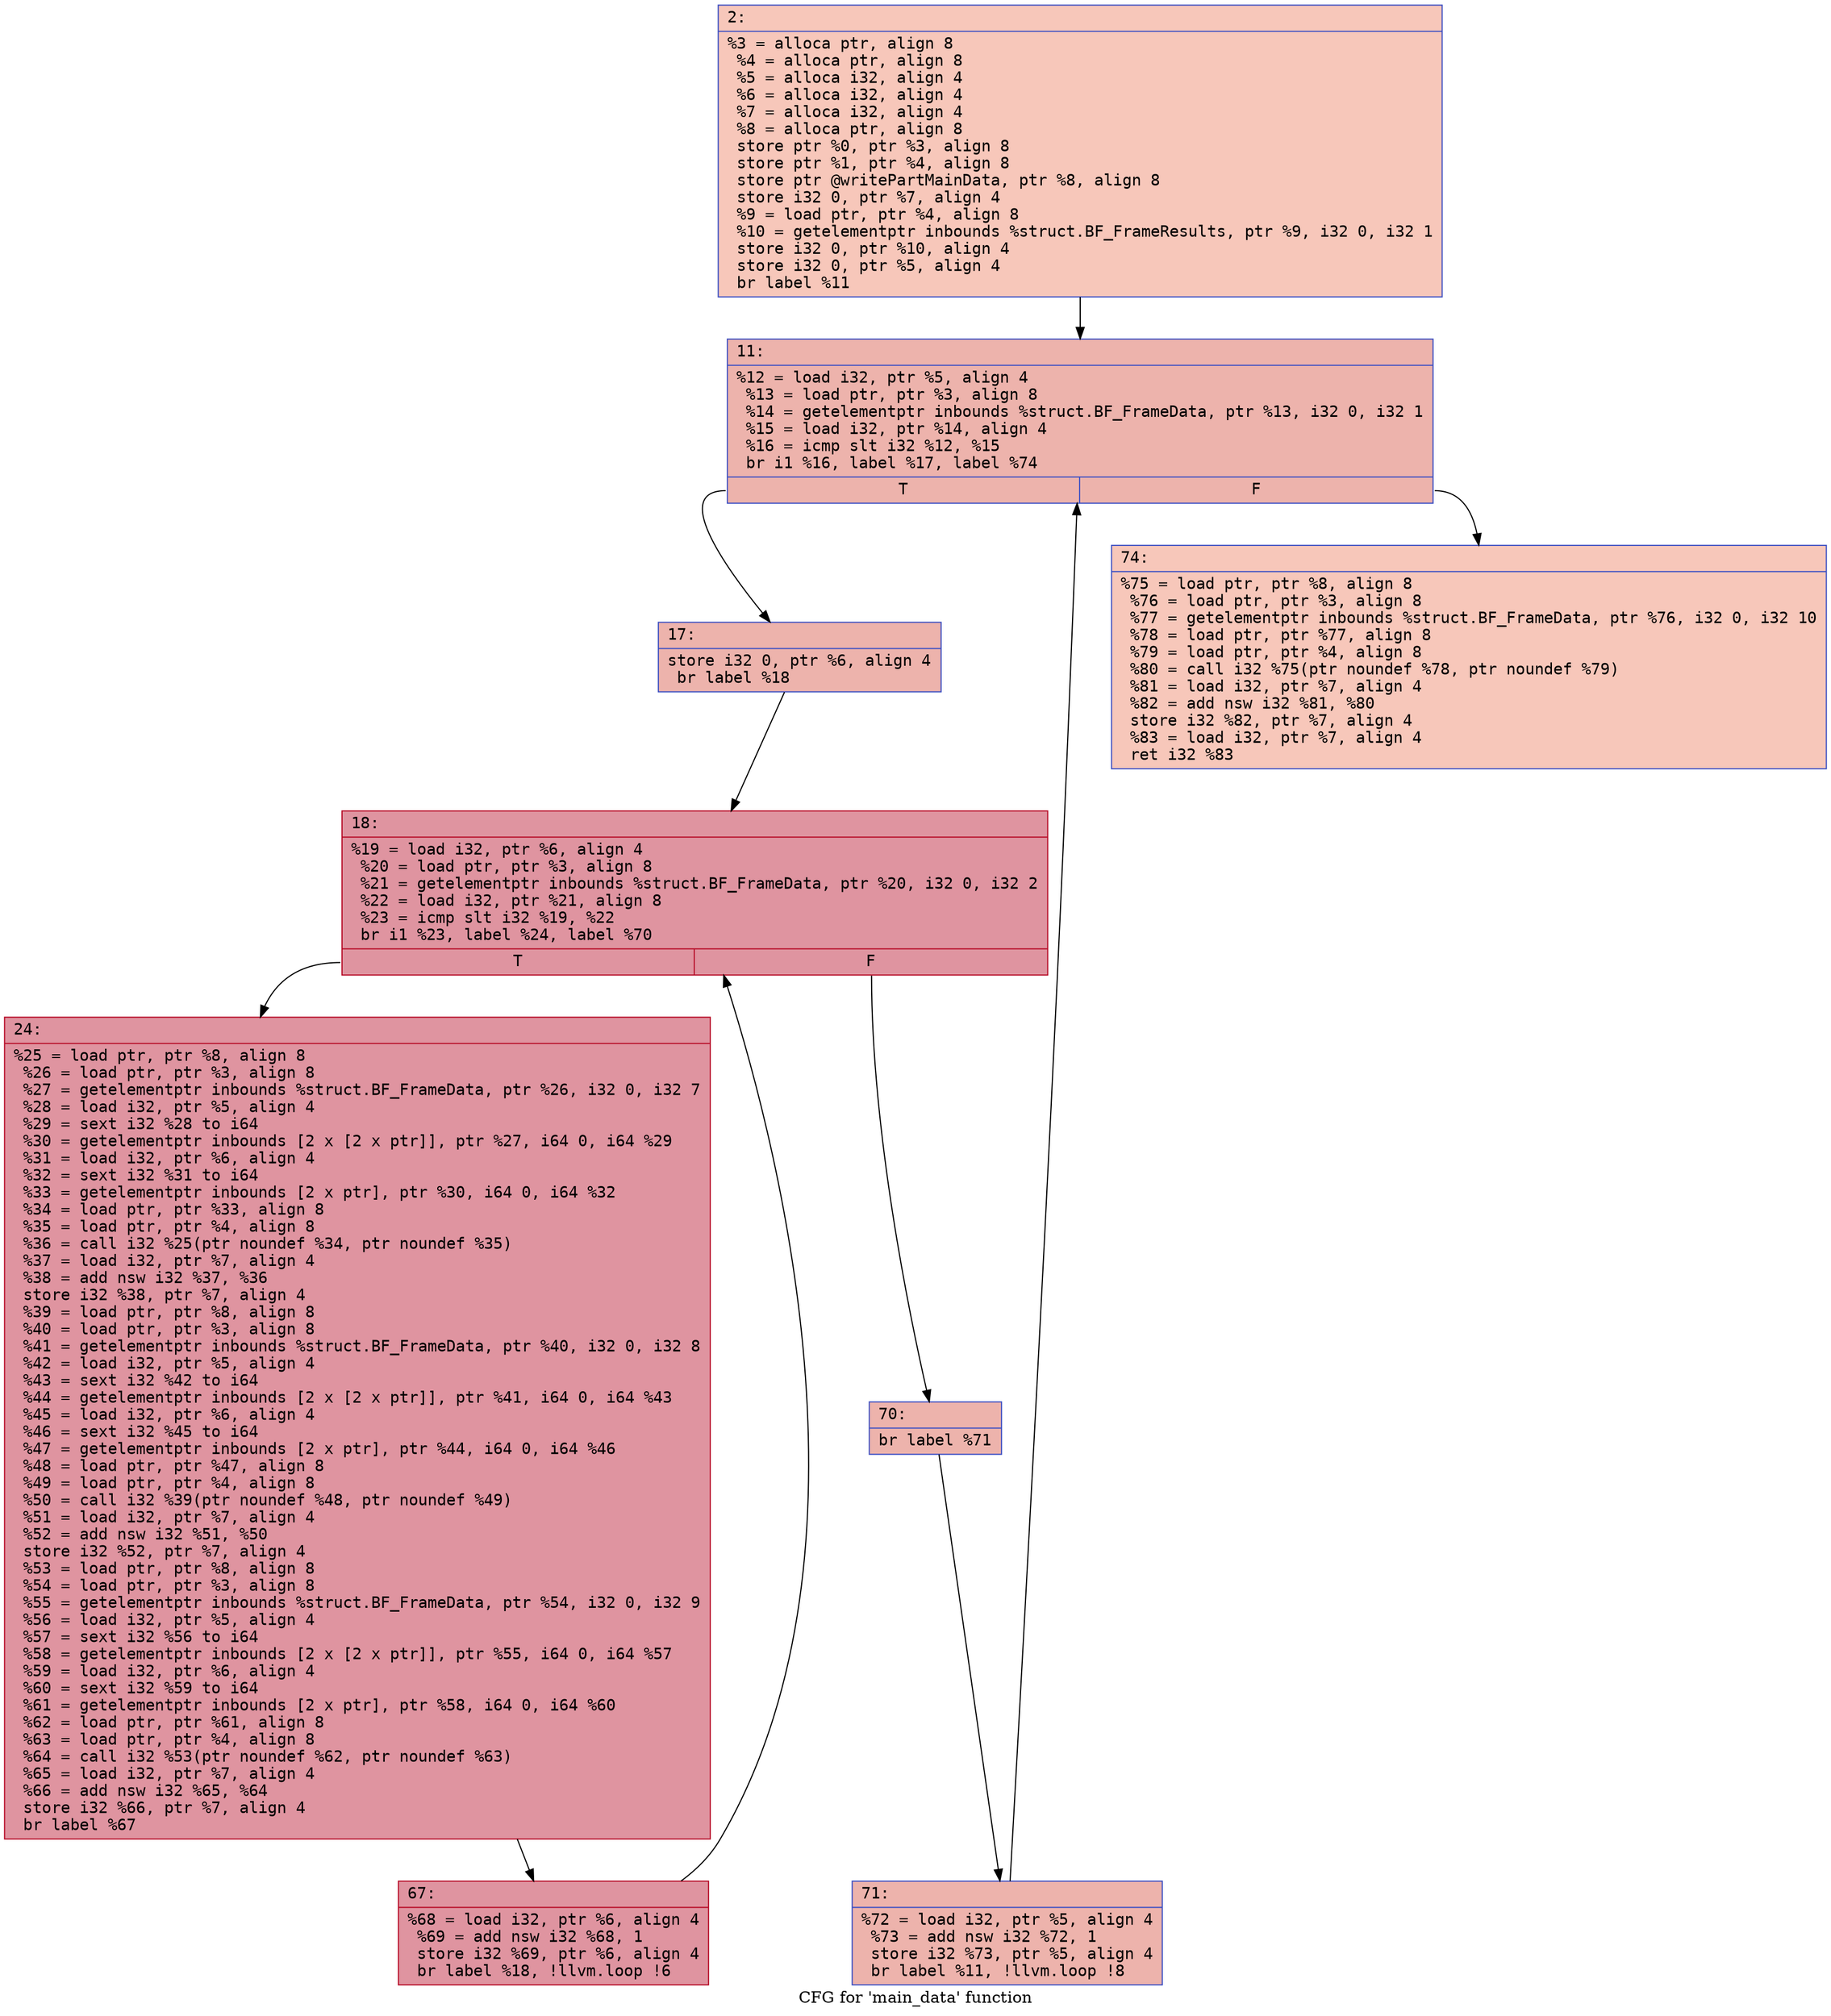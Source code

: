 digraph "CFG for 'main_data' function" {
	label="CFG for 'main_data' function";

	Node0x6000039db4d0 [shape=record,color="#3d50c3ff", style=filled, fillcolor="#ec7f6370" fontname="Courier",label="{2:\l|  %3 = alloca ptr, align 8\l  %4 = alloca ptr, align 8\l  %5 = alloca i32, align 4\l  %6 = alloca i32, align 4\l  %7 = alloca i32, align 4\l  %8 = alloca ptr, align 8\l  store ptr %0, ptr %3, align 8\l  store ptr %1, ptr %4, align 8\l  store ptr @writePartMainData, ptr %8, align 8\l  store i32 0, ptr %7, align 4\l  %9 = load ptr, ptr %4, align 8\l  %10 = getelementptr inbounds %struct.BF_FrameResults, ptr %9, i32 0, i32 1\l  store i32 0, ptr %10, align 4\l  store i32 0, ptr %5, align 4\l  br label %11\l}"];
	Node0x6000039db4d0 -> Node0x6000039db520[tooltip="2 -> 11\nProbability 100.00%" ];
	Node0x6000039db520 [shape=record,color="#3d50c3ff", style=filled, fillcolor="#d6524470" fontname="Courier",label="{11:\l|  %12 = load i32, ptr %5, align 4\l  %13 = load ptr, ptr %3, align 8\l  %14 = getelementptr inbounds %struct.BF_FrameData, ptr %13, i32 0, i32 1\l  %15 = load i32, ptr %14, align 4\l  %16 = icmp slt i32 %12, %15\l  br i1 %16, label %17, label %74\l|{<s0>T|<s1>F}}"];
	Node0x6000039db520:s0 -> Node0x6000039db570[tooltip="11 -> 17\nProbability 96.88%" ];
	Node0x6000039db520:s1 -> Node0x6000039db750[tooltip="11 -> 74\nProbability 3.12%" ];
	Node0x6000039db570 [shape=record,color="#3d50c3ff", style=filled, fillcolor="#d6524470" fontname="Courier",label="{17:\l|  store i32 0, ptr %6, align 4\l  br label %18\l}"];
	Node0x6000039db570 -> Node0x6000039db5c0[tooltip="17 -> 18\nProbability 100.00%" ];
	Node0x6000039db5c0 [shape=record,color="#b70d28ff", style=filled, fillcolor="#b70d2870" fontname="Courier",label="{18:\l|  %19 = load i32, ptr %6, align 4\l  %20 = load ptr, ptr %3, align 8\l  %21 = getelementptr inbounds %struct.BF_FrameData, ptr %20, i32 0, i32 2\l  %22 = load i32, ptr %21, align 8\l  %23 = icmp slt i32 %19, %22\l  br i1 %23, label %24, label %70\l|{<s0>T|<s1>F}}"];
	Node0x6000039db5c0:s0 -> Node0x6000039db610[tooltip="18 -> 24\nProbability 96.88%" ];
	Node0x6000039db5c0:s1 -> Node0x6000039db6b0[tooltip="18 -> 70\nProbability 3.12%" ];
	Node0x6000039db610 [shape=record,color="#b70d28ff", style=filled, fillcolor="#b70d2870" fontname="Courier",label="{24:\l|  %25 = load ptr, ptr %8, align 8\l  %26 = load ptr, ptr %3, align 8\l  %27 = getelementptr inbounds %struct.BF_FrameData, ptr %26, i32 0, i32 7\l  %28 = load i32, ptr %5, align 4\l  %29 = sext i32 %28 to i64\l  %30 = getelementptr inbounds [2 x [2 x ptr]], ptr %27, i64 0, i64 %29\l  %31 = load i32, ptr %6, align 4\l  %32 = sext i32 %31 to i64\l  %33 = getelementptr inbounds [2 x ptr], ptr %30, i64 0, i64 %32\l  %34 = load ptr, ptr %33, align 8\l  %35 = load ptr, ptr %4, align 8\l  %36 = call i32 %25(ptr noundef %34, ptr noundef %35)\l  %37 = load i32, ptr %7, align 4\l  %38 = add nsw i32 %37, %36\l  store i32 %38, ptr %7, align 4\l  %39 = load ptr, ptr %8, align 8\l  %40 = load ptr, ptr %3, align 8\l  %41 = getelementptr inbounds %struct.BF_FrameData, ptr %40, i32 0, i32 8\l  %42 = load i32, ptr %5, align 4\l  %43 = sext i32 %42 to i64\l  %44 = getelementptr inbounds [2 x [2 x ptr]], ptr %41, i64 0, i64 %43\l  %45 = load i32, ptr %6, align 4\l  %46 = sext i32 %45 to i64\l  %47 = getelementptr inbounds [2 x ptr], ptr %44, i64 0, i64 %46\l  %48 = load ptr, ptr %47, align 8\l  %49 = load ptr, ptr %4, align 8\l  %50 = call i32 %39(ptr noundef %48, ptr noundef %49)\l  %51 = load i32, ptr %7, align 4\l  %52 = add nsw i32 %51, %50\l  store i32 %52, ptr %7, align 4\l  %53 = load ptr, ptr %8, align 8\l  %54 = load ptr, ptr %3, align 8\l  %55 = getelementptr inbounds %struct.BF_FrameData, ptr %54, i32 0, i32 9\l  %56 = load i32, ptr %5, align 4\l  %57 = sext i32 %56 to i64\l  %58 = getelementptr inbounds [2 x [2 x ptr]], ptr %55, i64 0, i64 %57\l  %59 = load i32, ptr %6, align 4\l  %60 = sext i32 %59 to i64\l  %61 = getelementptr inbounds [2 x ptr], ptr %58, i64 0, i64 %60\l  %62 = load ptr, ptr %61, align 8\l  %63 = load ptr, ptr %4, align 8\l  %64 = call i32 %53(ptr noundef %62, ptr noundef %63)\l  %65 = load i32, ptr %7, align 4\l  %66 = add nsw i32 %65, %64\l  store i32 %66, ptr %7, align 4\l  br label %67\l}"];
	Node0x6000039db610 -> Node0x6000039db660[tooltip="24 -> 67\nProbability 100.00%" ];
	Node0x6000039db660 [shape=record,color="#b70d28ff", style=filled, fillcolor="#b70d2870" fontname="Courier",label="{67:\l|  %68 = load i32, ptr %6, align 4\l  %69 = add nsw i32 %68, 1\l  store i32 %69, ptr %6, align 4\l  br label %18, !llvm.loop !6\l}"];
	Node0x6000039db660 -> Node0x6000039db5c0[tooltip="67 -> 18\nProbability 100.00%" ];
	Node0x6000039db6b0 [shape=record,color="#3d50c3ff", style=filled, fillcolor="#d6524470" fontname="Courier",label="{70:\l|  br label %71\l}"];
	Node0x6000039db6b0 -> Node0x6000039db700[tooltip="70 -> 71\nProbability 100.00%" ];
	Node0x6000039db700 [shape=record,color="#3d50c3ff", style=filled, fillcolor="#d6524470" fontname="Courier",label="{71:\l|  %72 = load i32, ptr %5, align 4\l  %73 = add nsw i32 %72, 1\l  store i32 %73, ptr %5, align 4\l  br label %11, !llvm.loop !8\l}"];
	Node0x6000039db700 -> Node0x6000039db520[tooltip="71 -> 11\nProbability 100.00%" ];
	Node0x6000039db750 [shape=record,color="#3d50c3ff", style=filled, fillcolor="#ec7f6370" fontname="Courier",label="{74:\l|  %75 = load ptr, ptr %8, align 8\l  %76 = load ptr, ptr %3, align 8\l  %77 = getelementptr inbounds %struct.BF_FrameData, ptr %76, i32 0, i32 10\l  %78 = load ptr, ptr %77, align 8\l  %79 = load ptr, ptr %4, align 8\l  %80 = call i32 %75(ptr noundef %78, ptr noundef %79)\l  %81 = load i32, ptr %7, align 4\l  %82 = add nsw i32 %81, %80\l  store i32 %82, ptr %7, align 4\l  %83 = load i32, ptr %7, align 4\l  ret i32 %83\l}"];
}
